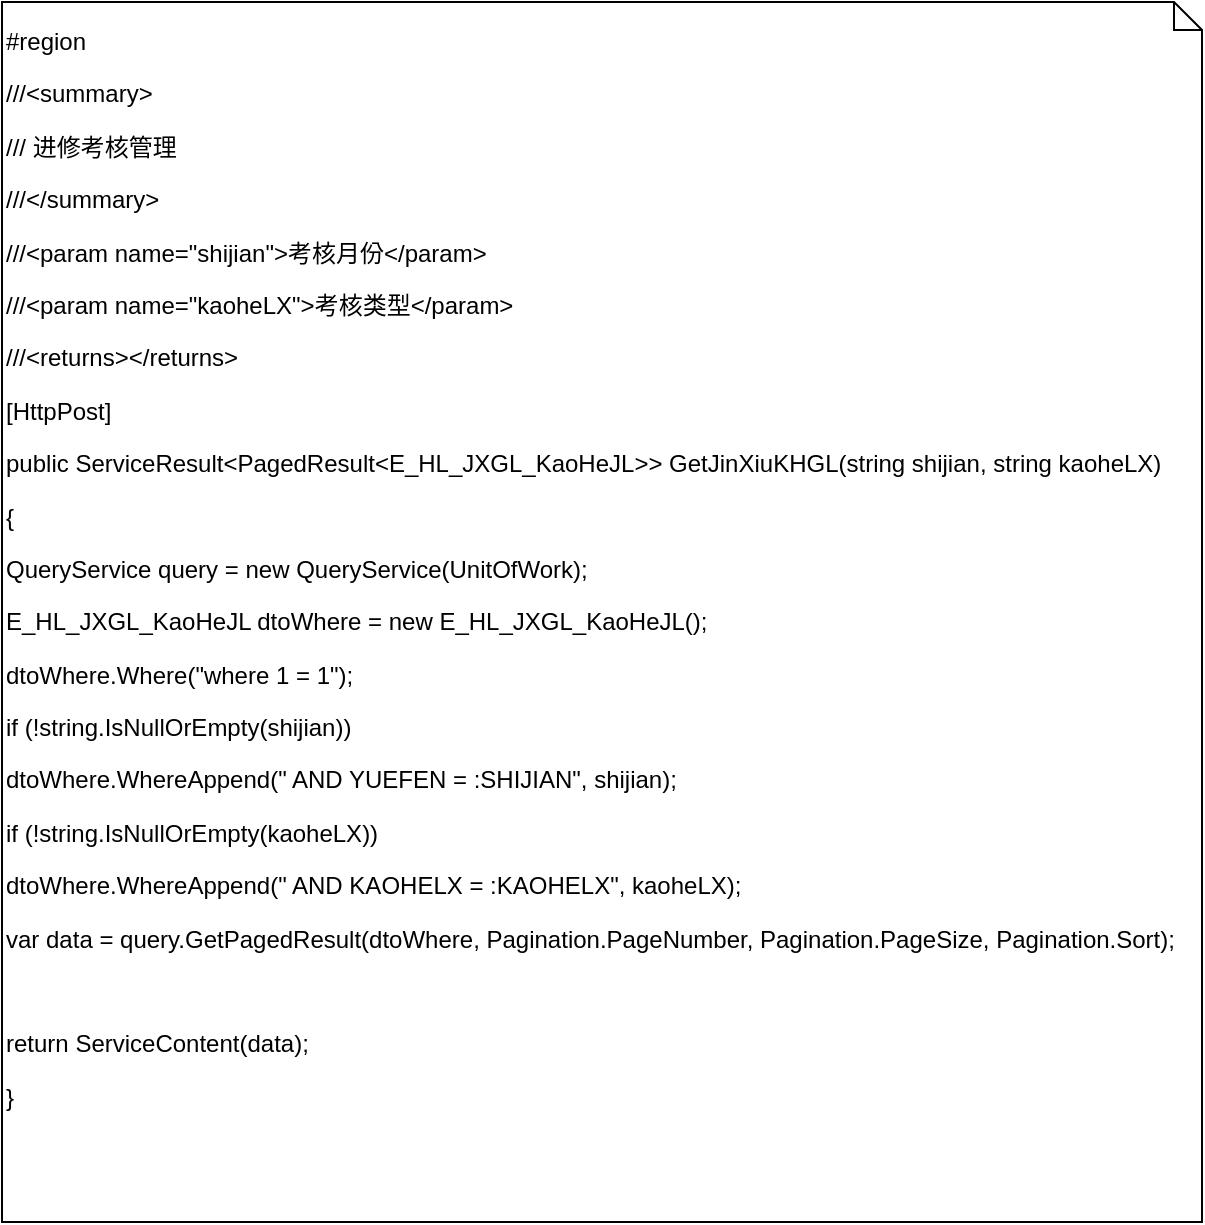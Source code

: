 <mxfile version="10.5.7" type="github"><diagram id="RGLYlbPbR1afBt_V2zu5" name="第 1 页"><mxGraphModel dx="758" dy="424" grid="1" gridSize="10" guides="1" tooltips="1" connect="1" arrows="1" fold="1" page="1" pageScale="1" pageWidth="827" pageHeight="1169" math="0" shadow="0"><root><mxCell id="0"/><mxCell id="1" parent="0"/><mxCell id="kQB4cDhv9pqE7E_KlH4b-1" value="&lt;p&gt;#region&lt;/p&gt;&lt;p&gt;///&amp;lt;summary&amp;gt;&lt;/p&gt;&lt;p&gt;&lt;span&gt;///&lt;/span&gt;&lt;span&gt; 进修考核管理&lt;/span&gt;&lt;/p&gt;&lt;p&gt;///&amp;lt;/summary&amp;gt;&lt;/p&gt;&lt;p&gt;///&amp;lt;param name=&quot;&lt;span&gt;shijian&lt;/span&gt;&quot;&amp;gt;&lt;span&gt;考核月份&lt;/span&gt;&amp;lt;/param&amp;gt;&lt;/p&gt;&lt;p&gt;///&amp;lt;param name=&quot;&lt;span&gt;kaoheLX&lt;/span&gt;&quot;&amp;gt;&lt;span&gt;考核类型&lt;/span&gt;&amp;lt;/param&amp;gt;&lt;/p&gt;&lt;p&gt;///&amp;lt;returns&amp;gt;&amp;lt;/returns&amp;gt;&lt;/p&gt;&lt;p&gt;[HttpPost]&lt;/p&gt;&lt;p&gt;&lt;span&gt;public&lt;/span&gt; ServiceResult&amp;lt;PagedResult&amp;lt;E_HL_JXGL_KaoHeJL&amp;gt;&amp;gt; GetJinXiuKHGL(&lt;span&gt;string&lt;/span&gt; shijian, &lt;span&gt;string&lt;/span&gt; kaoheLX)&lt;/p&gt;&lt;p&gt;{&lt;/p&gt;&lt;p&gt;QueryService query = &lt;span&gt;new&lt;/span&gt; QueryService(UnitOfWork);&lt;/p&gt;&lt;p&gt;E_HL_JXGL_KaoHeJL dtoWhere = &lt;span&gt;new&lt;/span&gt; E_HL_JXGL_KaoHeJL();&lt;/p&gt;&lt;p&gt;dtoWhere.Where(&lt;span&gt;&quot;where 1 = 1&quot;&lt;/span&gt;);&lt;/p&gt;&lt;p&gt;&lt;span&gt;if&lt;/span&gt; (!&lt;span&gt;string&lt;/span&gt;.IsNullOrEmpty(shijian))&lt;/p&gt;&lt;p&gt;dtoWhere.WhereAppend(&lt;span&gt;&quot; AND YUEFEN = :SHIJIAN&quot;&lt;/span&gt;, shijian);&lt;/p&gt;&lt;p&gt;&lt;span&gt;if&lt;/span&gt; (!&lt;span&gt;string&lt;/span&gt;.IsNullOrEmpty(kaoheLX))&lt;/p&gt;&lt;p&gt;dtoWhere.WhereAppend(&lt;span&gt;&quot; AND KAOHELX = :KAOHELX&quot;&lt;/span&gt;, kaoheLX);&lt;/p&gt;&lt;p&gt;&lt;span&gt;var&lt;/span&gt; data = query.GetPagedResult(dtoWhere, Pagination.PageNumber, Pagination.PageSize, Pagination.Sort);&lt;/p&gt;&lt;p&gt;&lt;br&gt;&lt;/p&gt;&lt;p&gt;&lt;span&gt;return&lt;/span&gt; ServiceContent(data);&lt;/p&gt;&lt;p&gt;}&lt;/p&gt;&lt;p&gt;&lt;br&gt;&lt;/p&gt;" style="shape=note;whiteSpace=wrap;html=1;size=14;verticalAlign=top;align=left;spacingTop=-6;" vertex="1" parent="1"><mxGeometry x="40" y="10" width="600" height="610" as="geometry"/></mxCell></root></mxGraphModel></diagram></mxfile>